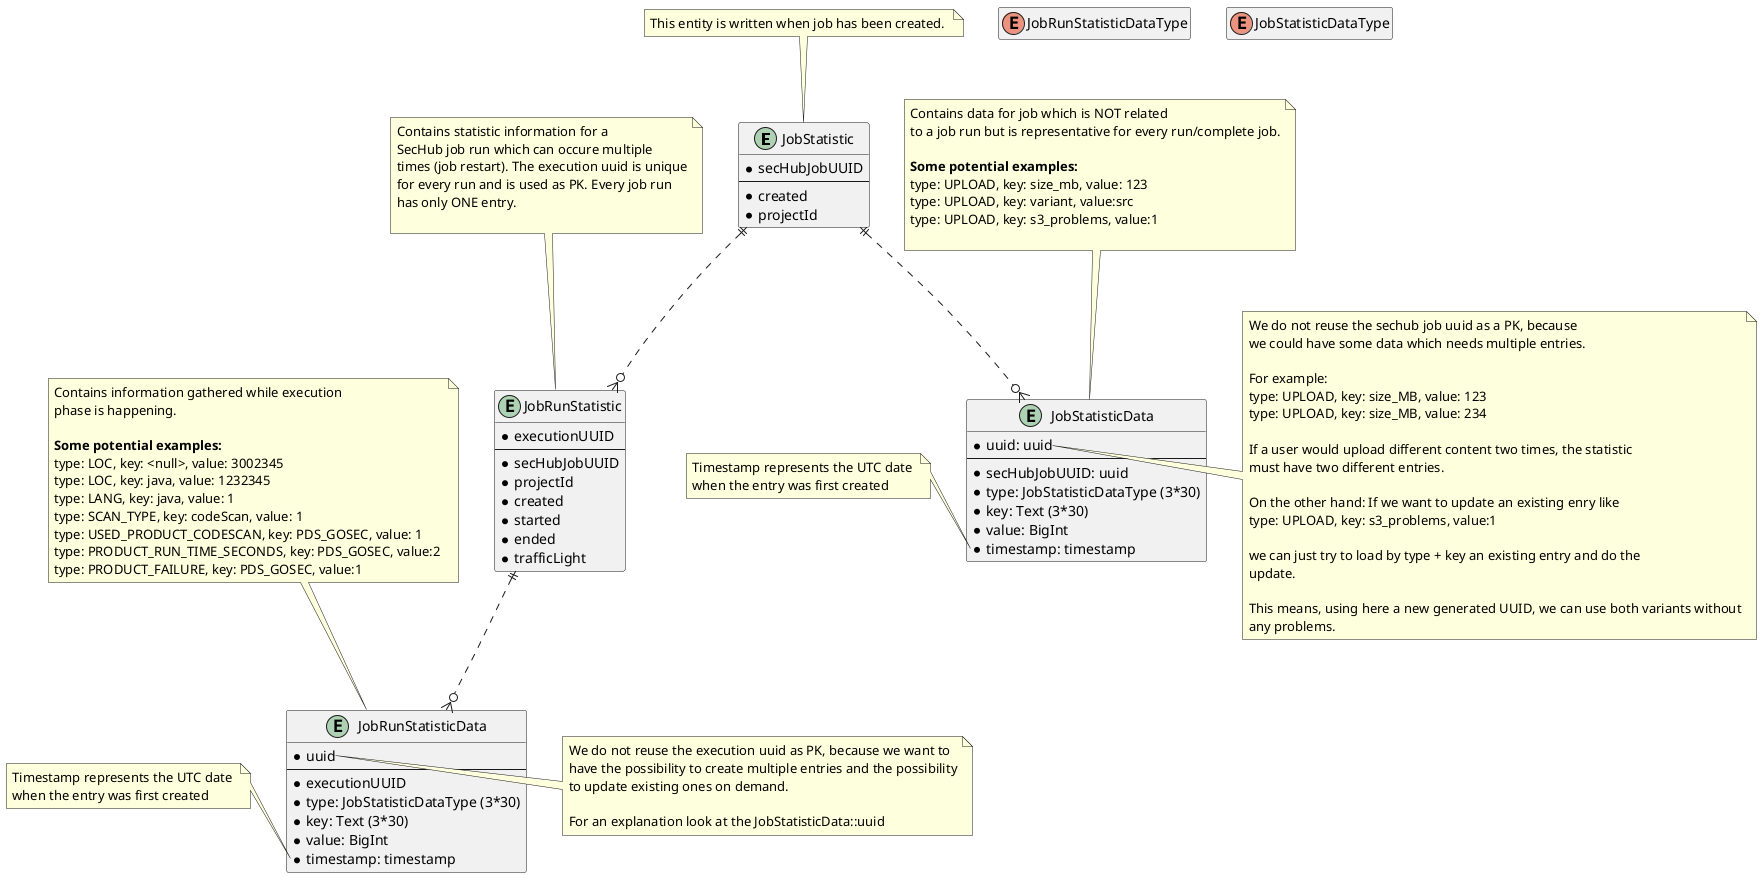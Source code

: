 @startuml 

entity JobStatistic {
    * secHubJobUUID
    --
    * created
    * projectId
}

note top of JobStatistic
This entity is written when job has been created. 
end note

'-------------------------------------------------------------------------------
entity JobRunStatistic {
    * executionUUID
    --
    * secHubJobUUID
    * projectId
    * created
    * started
    * ended
    * trafficLight
}

note top of JobRunStatistic 
Contains statistic information for a 
SecHub job run which can occure multiple 
times (job restart). The execution uuid is unique
for every run and is used as PK. Every job run 
has only ONE entry.

end note
'-------------------------------------------------------------------------------
entity JobStatisticData {
    * uuid: uuid
    --
    * secHubJobUUID: uuid
    * type: JobStatisticDataType (3*30)
    * key: Text (3*30)
    * value: BigInt
    * timestamp: timestamp
}

note top of JobStatisticData 
Contains data for job which is NOT related
to a job run but is representative for every run/complete job.

**Some potential examples:**
type: UPLOAD, key: size_mb, value: 123
type: UPLOAD, key: variant, value:src
type: UPLOAD, key: s3_problems, value:1

end note

note right of JobStatisticData::uuid
We do not reuse the sechub job uuid as a PK, because
we could have some data which needs multiple entries.

For example: 
type: UPLOAD, key: size_MB, value: 123
type: UPLOAD, key: size_MB, value: 234

If a user would upload different content two times, the statistic
must have two different entries.

On the other hand: If we want to update an existing enry like 
type: UPLOAD, key: s3_problems, value:1

we can just try to load by type + key an existing entry and do the 
update.

This means, using here a new generated UUID, we can use both variants without
any problems.  
end note

note left of JobStatisticData::timestamp
Timestamp represents the UTC date 
when the entry was first created
end note

'-------------------------------------------------------------------------------
JobStatistic ||..o{ JobRunStatistic 
JobStatistic ||..o{ JobStatisticData 
'-------------------------------------------------------------------------------

entity JobRunStatisticData {
    * uuid
    --
    * executionUUID
    * type: JobStatisticDataType (3*30)
    * key: Text (3*30)
    * value: BigInt
    * timestamp: timestamp
}

note left of JobRunStatisticData::timestamp
Timestamp represents the UTC date 
when the entry was first created
end note

hide empty fields
hide empty methods

enum JobRunStatisticDataType{
}
enum JobStatisticDataType{
}

note top of JobRunStatisticData 
Contains information gathered while execution
phase is happening.

**Some potential examples:**
type: LOC, key: <null>, value: 3002345
type: LOC, key: java, value: 1232345
type: LANG, key: java, value: 1
type: SCAN_TYPE, key: codeScan, value: 1
type: USED_PRODUCT_CODESCAN, key: PDS_GOSEC, value: 1
type: PRODUCT_RUN_TIME_SECONDS, key: PDS_GOSEC, value:2 
type: PRODUCT_FAILURE, key: PDS_GOSEC, value:1 
end note


note right of JobRunStatisticData::uuid
We do not reuse the execution uuid as PK, because we want to
have the possibility to create multiple entries and the possibility
to update existing ones on demand.

For an explanation look at the JobStatisticData::uuid
end note

JobRunStatistic ||..o{ JobRunStatisticData 
'-------------------------------------------------------------------------------

@enduml 